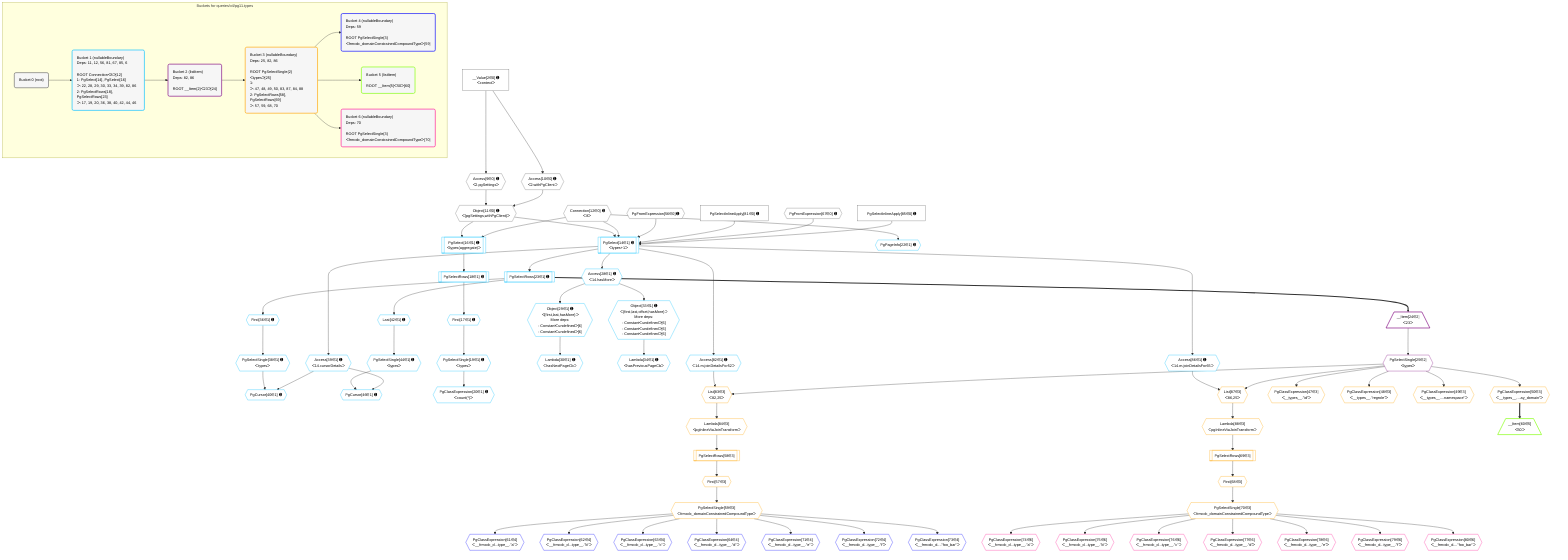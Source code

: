 %%{init: {'themeVariables': { 'fontSize': '12px'}}}%%
graph TD
    classDef path fill:#eee,stroke:#000,color:#000
    classDef plan fill:#fff,stroke-width:1px,color:#000
    classDef itemplan fill:#fff,stroke-width:2px,color:#000
    classDef unbatchedplan fill:#dff,stroke-width:1px,color:#000
    classDef sideeffectplan fill:#fcc,stroke-width:2px,color:#000
    classDef bucket fill:#f6f6f6,color:#000,stroke-width:2px,text-align:left

    subgraph "Buckets for queries/v4/pg11.types"
    Bucket0("Bucket 0 (root)"):::bucket
    Bucket1("Bucket 1 (nullableBoundary)<br />Deps: 11, 12, 56, 81, 67, 85, 6<br /><br />ROOT Connectionᐸ8ᐳ[12]<br />1: PgSelect[14], PgSelect[16]<br />ᐳ: 22, 28, 29, 30, 33, 34, 39, 82, 86<br />2: PgSelectRows[18], PgSelectRows[23]<br />ᐳ: 17, 19, 20, 36, 38, 40, 42, 44, 46"):::bucket
    Bucket2("Bucket 2 (listItem)<br />Deps: 82, 86<br /><br />ROOT __Item{2}ᐸ23ᐳ[24]"):::bucket
    Bucket3("Bucket 3 (nullableBoundary)<br />Deps: 25, 82, 86<br /><br />ROOT PgSelectSingle{2}ᐸtypesᐳ[25]<br />1: <br />ᐳ: 47, 48, 49, 50, 83, 87, 84, 88<br />2: PgSelectRows[58], PgSelectRows[69]<br />ᐳ: 57, 59, 68, 70"):::bucket
    Bucket4("Bucket 4 (nullableBoundary)<br />Deps: 59<br /><br />ROOT PgSelectSingle{3}ᐸfrmcdc_domainConstrainedCompoundTypeᐳ[59]"):::bucket
    Bucket5("Bucket 5 (listItem)<br /><br />ROOT __Item{5}ᐸ50ᐳ[60]"):::bucket
    Bucket6("Bucket 6 (nullableBoundary)<br />Deps: 70<br /><br />ROOT PgSelectSingle{3}ᐸfrmcdc_domainConstrainedCompoundTypeᐳ[70]"):::bucket
    end
    Bucket0 --> Bucket1
    Bucket1 --> Bucket2
    Bucket2 --> Bucket3
    Bucket3 --> Bucket4 & Bucket5 & Bucket6

    %% plan dependencies
    Object11{{"Object[11∈0] ➊<br />ᐸ{pgSettings,withPgClient}ᐳ"}}:::plan
    Access9{{"Access[9∈0] ➊<br />ᐸ2.pgSettingsᐳ"}}:::plan
    Access10{{"Access[10∈0] ➊<br />ᐸ2.withPgClientᐳ"}}:::plan
    Access9 & Access10 --> Object11
    __Value2["__Value[2∈0] ➊<br />ᐸcontextᐳ"]:::plan
    __Value2 --> Access9
    __Value2 --> Access10
    Connection12{{"Connection[12∈0] ➊<br />ᐸ8ᐳ"}}:::plan
    PgFromExpression56{{"PgFromExpression[56∈0] ➊"}}:::plan
    PgFromExpression67{{"PgFromExpression[67∈0] ➊"}}:::plan
    PgSelectInlineApply81["PgSelectInlineApply[81∈0] ➊"]:::plan
    PgSelectInlineApply85["PgSelectInlineApply[85∈0] ➊"]:::plan
    PgSelect14[["PgSelect[14∈1] ➊<br />ᐸtypes+1ᐳ"]]:::plan
    Object11 & Connection12 & PgFromExpression56 & PgSelectInlineApply81 & PgFromExpression67 & PgSelectInlineApply85 --> PgSelect14
    Object33{{"Object[33∈1] ➊<br />ᐸ{first,last,offset,hasMore}ᐳ<br />More deps:<br />- Constantᐸundefinedᐳ[6]<br />- Constantᐸundefinedᐳ[6]<br />- Constantᐸundefinedᐳ[6]"}}:::plan
    Access28{{"Access[28∈1] ➊<br />ᐸ14.hasMoreᐳ"}}:::plan
    Access28 --> Object33
    Object29{{"Object[29∈1] ➊<br />ᐸ{first,last,hasMore}ᐳ<br />More deps:<br />- Constantᐸundefinedᐳ[6]<br />- Constantᐸundefinedᐳ[6]"}}:::plan
    Access28 --> Object29
    PgSelect16[["PgSelect[16∈1] ➊<br />ᐸtypes(aggregate)ᐳ"]]:::plan
    Object11 & Connection12 --> PgSelect16
    PgCursor40{{"PgCursor[40∈1] ➊"}}:::plan
    PgSelectSingle38{{"PgSelectSingle[38∈1] ➊<br />ᐸtypesᐳ"}}:::plan
    Access39{{"Access[39∈1] ➊<br />ᐸ14.cursorDetailsᐳ"}}:::plan
    PgSelectSingle38 & Access39 --> PgCursor40
    PgCursor46{{"PgCursor[46∈1] ➊"}}:::plan
    PgSelectSingle44{{"PgSelectSingle[44∈1] ➊<br />ᐸtypesᐳ"}}:::plan
    PgSelectSingle44 & Access39 --> PgCursor46
    First17{{"First[17∈1] ➊"}}:::plan
    PgSelectRows18[["PgSelectRows[18∈1] ➊"]]:::plan
    PgSelectRows18 --> First17
    PgSelect16 --> PgSelectRows18
    PgSelectSingle19{{"PgSelectSingle[19∈1] ➊<br />ᐸtypesᐳ"}}:::plan
    First17 --> PgSelectSingle19
    PgClassExpression20{{"PgClassExpression[20∈1] ➊<br />ᐸcount(*)ᐳ"}}:::plan
    PgSelectSingle19 --> PgClassExpression20
    PgPageInfo22{{"PgPageInfo[22∈1] ➊"}}:::plan
    Connection12 --> PgPageInfo22
    PgSelectRows23[["PgSelectRows[23∈1] ➊"]]:::plan
    PgSelect14 --> PgSelectRows23
    PgSelect14 --> Access28
    Lambda30{{"Lambda[30∈1] ➊<br />ᐸhasNextPageCbᐳ"}}:::plan
    Object29 --> Lambda30
    Lambda34{{"Lambda[34∈1] ➊<br />ᐸhasPreviousPageCbᐳ"}}:::plan
    Object33 --> Lambda34
    First36{{"First[36∈1] ➊"}}:::plan
    PgSelectRows23 --> First36
    First36 --> PgSelectSingle38
    PgSelect14 --> Access39
    Last42{{"Last[42∈1] ➊"}}:::plan
    PgSelectRows23 --> Last42
    Last42 --> PgSelectSingle44
    Access82{{"Access[82∈1] ➊<br />ᐸ14.m.joinDetailsFor52ᐳ"}}:::plan
    PgSelect14 --> Access82
    Access86{{"Access[86∈1] ➊<br />ᐸ14.m.joinDetailsFor65ᐳ"}}:::plan
    PgSelect14 --> Access86
    __Item24[/"__Item[24∈2]<br />ᐸ23ᐳ"\]:::itemplan
    PgSelectRows23 ==> __Item24
    PgSelectSingle25{{"PgSelectSingle[25∈2]<br />ᐸtypesᐳ"}}:::plan
    __Item24 --> PgSelectSingle25
    List83{{"List[83∈3]<br />ᐸ82,25ᐳ"}}:::plan
    Access82 & PgSelectSingle25 --> List83
    List87{{"List[87∈3]<br />ᐸ86,25ᐳ"}}:::plan
    Access86 & PgSelectSingle25 --> List87
    PgClassExpression47{{"PgClassExpression[47∈3]<br />ᐸ__types__.”id”ᐳ"}}:::plan
    PgSelectSingle25 --> PgClassExpression47
    PgClassExpression48{{"PgClassExpression[48∈3]<br />ᐸ__types__.”regrole”ᐳ"}}:::plan
    PgSelectSingle25 --> PgClassExpression48
    PgClassExpression49{{"PgClassExpression[49∈3]<br />ᐸ__types__....namespace”ᐳ"}}:::plan
    PgSelectSingle25 --> PgClassExpression49
    PgClassExpression50{{"PgClassExpression[50∈3]<br />ᐸ__types__....ay_domain”ᐳ"}}:::plan
    PgSelectSingle25 --> PgClassExpression50
    First57{{"First[57∈3]"}}:::plan
    PgSelectRows58[["PgSelectRows[58∈3]"]]:::plan
    PgSelectRows58 --> First57
    Lambda84{{"Lambda[84∈3]<br />ᐸpgInlineViaJoinTransformᐳ"}}:::plan
    Lambda84 --> PgSelectRows58
    PgSelectSingle59{{"PgSelectSingle[59∈3]<br />ᐸfrmcdc_domainConstrainedCompoundTypeᐳ"}}:::plan
    First57 --> PgSelectSingle59
    First68{{"First[68∈3]"}}:::plan
    PgSelectRows69[["PgSelectRows[69∈3]"]]:::plan
    PgSelectRows69 --> First68
    Lambda88{{"Lambda[88∈3]<br />ᐸpgInlineViaJoinTransformᐳ"}}:::plan
    Lambda88 --> PgSelectRows69
    PgSelectSingle70{{"PgSelectSingle[70∈3]<br />ᐸfrmcdc_domainConstrainedCompoundTypeᐳ"}}:::plan
    First68 --> PgSelectSingle70
    List83 --> Lambda84
    List87 --> Lambda88
    PgClassExpression61{{"PgClassExpression[61∈4]<br />ᐸ__frmcdc_d...type__.”a”ᐳ"}}:::plan
    PgSelectSingle59 --> PgClassExpression61
    PgClassExpression62{{"PgClassExpression[62∈4]<br />ᐸ__frmcdc_d...type__.”b”ᐳ"}}:::plan
    PgSelectSingle59 --> PgClassExpression62
    PgClassExpression63{{"PgClassExpression[63∈4]<br />ᐸ__frmcdc_d...type__.”c”ᐳ"}}:::plan
    PgSelectSingle59 --> PgClassExpression63
    PgClassExpression64{{"PgClassExpression[64∈4]<br />ᐸ__frmcdc_d...type__.”d”ᐳ"}}:::plan
    PgSelectSingle59 --> PgClassExpression64
    PgClassExpression71{{"PgClassExpression[71∈4]<br />ᐸ__frmcdc_d...type__.”e”ᐳ"}}:::plan
    PgSelectSingle59 --> PgClassExpression71
    PgClassExpression72{{"PgClassExpression[72∈4]<br />ᐸ__frmcdc_d...type__.”f”ᐳ"}}:::plan
    PgSelectSingle59 --> PgClassExpression72
    PgClassExpression73{{"PgClassExpression[73∈4]<br />ᐸ__frmcdc_d....”foo_bar”ᐳ"}}:::plan
    PgSelectSingle59 --> PgClassExpression73
    __Item60[/"__Item[60∈5]<br />ᐸ50ᐳ"\]:::itemplan
    PgClassExpression50 ==> __Item60
    PgClassExpression74{{"PgClassExpression[74∈6]<br />ᐸ__frmcdc_d...type__.”a”ᐳ"}}:::plan
    PgSelectSingle70 --> PgClassExpression74
    PgClassExpression75{{"PgClassExpression[75∈6]<br />ᐸ__frmcdc_d...type__.”b”ᐳ"}}:::plan
    PgSelectSingle70 --> PgClassExpression75
    PgClassExpression76{{"PgClassExpression[76∈6]<br />ᐸ__frmcdc_d...type__.”c”ᐳ"}}:::plan
    PgSelectSingle70 --> PgClassExpression76
    PgClassExpression77{{"PgClassExpression[77∈6]<br />ᐸ__frmcdc_d...type__.”d”ᐳ"}}:::plan
    PgSelectSingle70 --> PgClassExpression77
    PgClassExpression78{{"PgClassExpression[78∈6]<br />ᐸ__frmcdc_d...type__.”e”ᐳ"}}:::plan
    PgSelectSingle70 --> PgClassExpression78
    PgClassExpression79{{"PgClassExpression[79∈6]<br />ᐸ__frmcdc_d...type__.”f”ᐳ"}}:::plan
    PgSelectSingle70 --> PgClassExpression79
    PgClassExpression80{{"PgClassExpression[80∈6]<br />ᐸ__frmcdc_d....”foo_bar”ᐳ"}}:::plan
    PgSelectSingle70 --> PgClassExpression80

    %% define steps
    classDef bucket0 stroke:#696969
    class Bucket0,__Value2,Access9,Access10,Object11,Connection12,PgFromExpression56,PgFromExpression67,PgSelectInlineApply81,PgSelectInlineApply85 bucket0
    classDef bucket1 stroke:#00bfff
    class Bucket1,PgSelect14,PgSelect16,First17,PgSelectRows18,PgSelectSingle19,PgClassExpression20,PgPageInfo22,PgSelectRows23,Access28,Object29,Lambda30,Object33,Lambda34,First36,PgSelectSingle38,Access39,PgCursor40,Last42,PgSelectSingle44,PgCursor46,Access82,Access86 bucket1
    classDef bucket2 stroke:#7f007f
    class Bucket2,__Item24,PgSelectSingle25 bucket2
    classDef bucket3 stroke:#ffa500
    class Bucket3,PgClassExpression47,PgClassExpression48,PgClassExpression49,PgClassExpression50,First57,PgSelectRows58,PgSelectSingle59,First68,PgSelectRows69,PgSelectSingle70,List83,Lambda84,List87,Lambda88 bucket3
    classDef bucket4 stroke:#0000ff
    class Bucket4,PgClassExpression61,PgClassExpression62,PgClassExpression63,PgClassExpression64,PgClassExpression71,PgClassExpression72,PgClassExpression73 bucket4
    classDef bucket5 stroke:#7fff00
    class Bucket5,__Item60 bucket5
    classDef bucket6 stroke:#ff1493
    class Bucket6,PgClassExpression74,PgClassExpression75,PgClassExpression76,PgClassExpression77,PgClassExpression78,PgClassExpression79,PgClassExpression80 bucket6